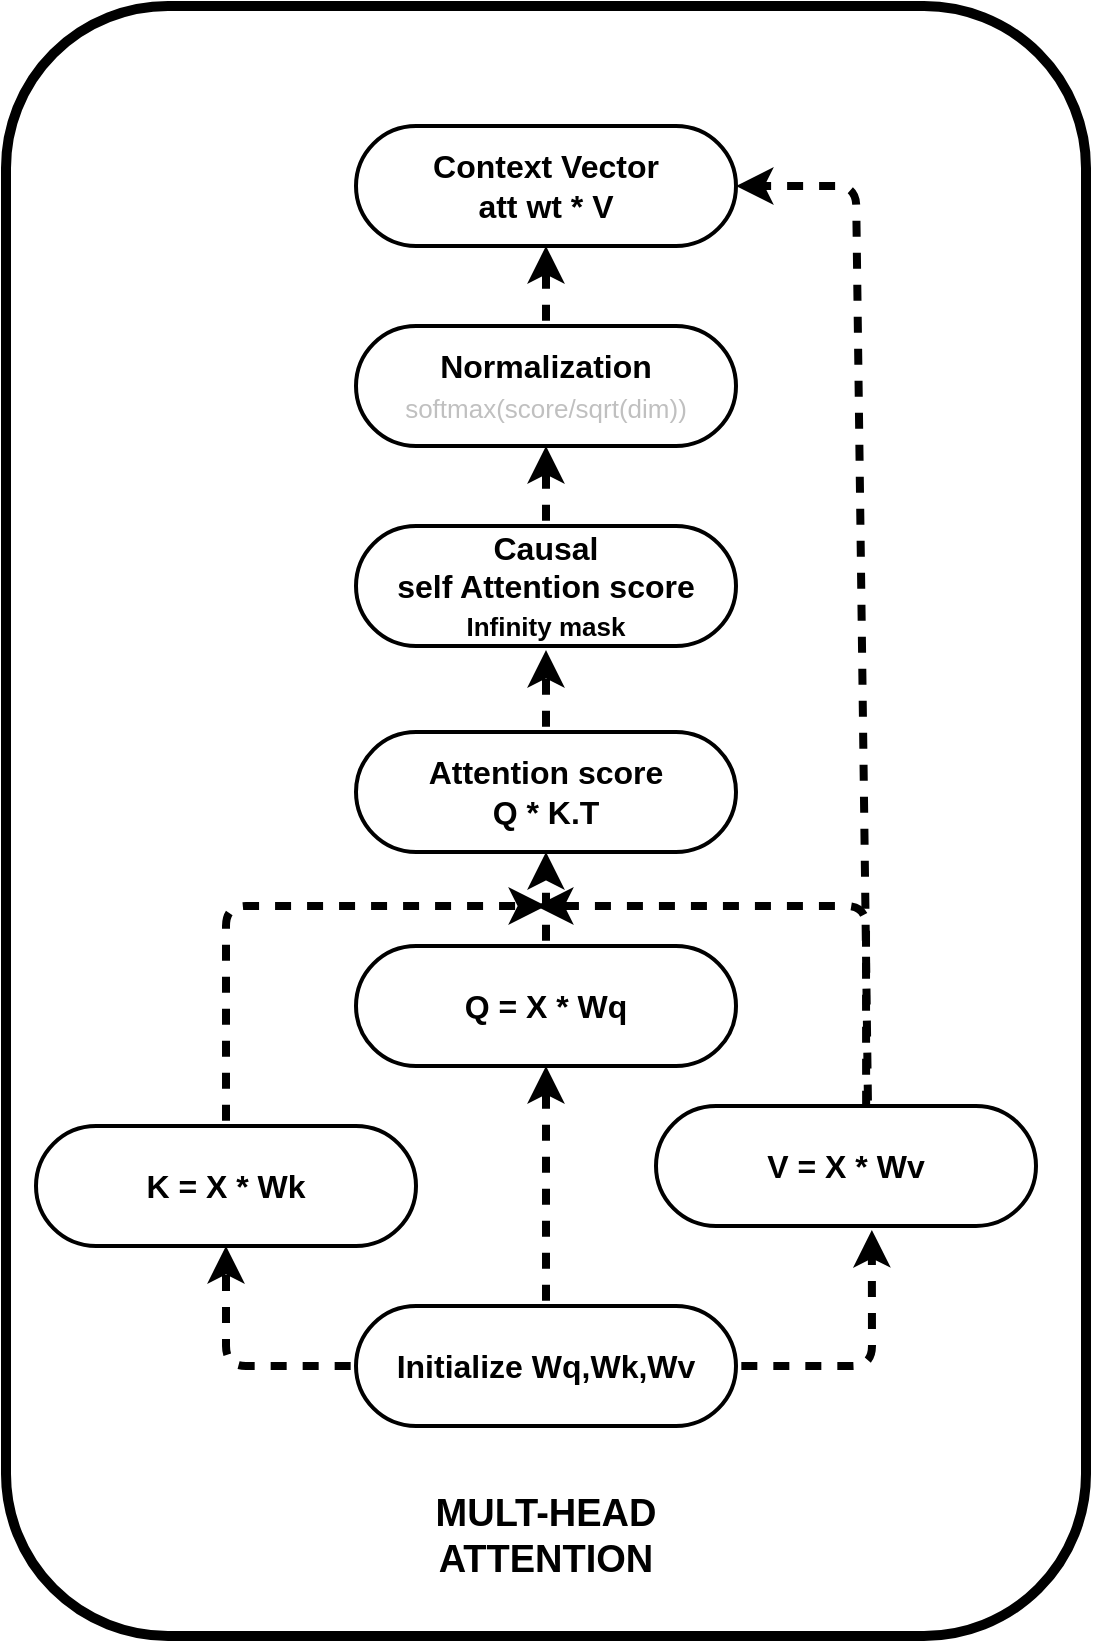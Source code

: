 <mxfile>
    <diagram id="Tux7HH3moysQaIsYETjt" name="Page-1">
        <mxGraphModel dx="244" dy="779" grid="1" gridSize="10" guides="1" tooltips="1" connect="1" arrows="1" fold="1" page="1" pageScale="1" pageWidth="850" pageHeight="1100" math="0" shadow="0">
            <root>
                <mxCell id="0"/>
                <mxCell id="1" parent="0"/>
                <mxCell id="2" value="" style="rounded=1;whiteSpace=wrap;html=1;fontSize=16;fontStyle=1;strokeWidth=5;fillColor=none;gradientColor=#7ea6e0;strokeColor=#000000;" parent="1" vertex="1">
                    <mxGeometry x="1015" y="50" width="540" height="815" as="geometry"/>
                </mxCell>
                <mxCell id="3" value="MULT-HEAD ATTENTION" style="text;html=1;align=center;verticalAlign=middle;whiteSpace=wrap;rounded=0;strokeWidth=2;fontSize=19;fontStyle=1" parent="1" vertex="1">
                    <mxGeometry x="1220" y="800" width="130" height="30" as="geometry"/>
                </mxCell>
                <mxCell id="4" value="" style="edgeStyle=none;html=1;flowAnimation=1;strokeWidth=4;" parent="1" source="5" target="7" edge="1">
                    <mxGeometry relative="1" as="geometry"/>
                </mxCell>
                <mxCell id="5" value="Initialize Wq,Wk,Wv" style="html=1;dashed=0;whiteSpace=wrap;shape=mxgraph.dfd.start;fontSize=16;fontStyle=1;strokeWidth=2;" parent="1" vertex="1">
                    <mxGeometry x="1190" y="700" width="190" height="60" as="geometry"/>
                </mxCell>
                <mxCell id="6" value="" style="edgeStyle=none;html=1;flowAnimation=1;strokeWidth=4;" parent="1" source="7" target="9" edge="1">
                    <mxGeometry relative="1" as="geometry"/>
                </mxCell>
                <mxCell id="7" value="Q = X * Wq" style="html=1;dashed=0;whiteSpace=wrap;shape=mxgraph.dfd.start;fontSize=16;fontStyle=1;strokeWidth=2;" parent="1" vertex="1">
                    <mxGeometry x="1190" y="520" width="190" height="60" as="geometry"/>
                </mxCell>
                <mxCell id="8" value="" style="edgeStyle=none;html=1;flowAnimation=1;strokeWidth=4;" parent="1" source="9" edge="1">
                    <mxGeometry relative="1" as="geometry">
                        <mxPoint x="1285" y="372" as="targetPoint"/>
                    </mxGeometry>
                </mxCell>
                <mxCell id="9" value="Attention score&lt;div&gt;Q * K.T&lt;/div&gt;" style="html=1;dashed=0;whiteSpace=wrap;shape=mxgraph.dfd.start;fontSize=16;fontStyle=1;strokeWidth=2;" parent="1" vertex="1">
                    <mxGeometry x="1190" y="413" width="190" height="60" as="geometry"/>
                </mxCell>
                <mxCell id="10" value="V = X * Wv" style="html=1;dashed=0;whiteSpace=wrap;shape=mxgraph.dfd.start;fontSize=16;fontStyle=1;strokeWidth=2;" parent="1" vertex="1">
                    <mxGeometry x="1340" y="600" width="190" height="60" as="geometry"/>
                </mxCell>
                <mxCell id="11" value="K = X * Wk" style="html=1;dashed=0;whiteSpace=wrap;shape=mxgraph.dfd.start;fontSize=16;fontStyle=1;strokeWidth=2;" parent="1" vertex="1">
                    <mxGeometry x="1030" y="610" width="190" height="60" as="geometry"/>
                </mxCell>
                <mxCell id="12" style="edgeStyle=none;html=1;entryX=0.5;entryY=0.5;entryDx=0;entryDy=30;entryPerimeter=0;flowAnimation=1;strokeWidth=4;" parent="1" source="5" target="11" edge="1">
                    <mxGeometry relative="1" as="geometry">
                        <Array as="points">
                            <mxPoint x="1125" y="730"/>
                        </Array>
                    </mxGeometry>
                </mxCell>
                <mxCell id="13" style="edgeStyle=none;html=1;entryX=0.568;entryY=1.033;entryDx=0;entryDy=0;entryPerimeter=0;flowAnimation=1;strokeWidth=4;" parent="1" source="5" target="10" edge="1">
                    <mxGeometry relative="1" as="geometry">
                        <mxPoint x="1440" y="680" as="targetPoint"/>
                        <Array as="points">
                            <mxPoint x="1448" y="730"/>
                        </Array>
                    </mxGeometry>
                </mxCell>
                <mxCell id="14" style="edgeStyle=none;html=1;flowAnimation=1;strokeWidth=4;" parent="1" source="11" edge="1">
                    <mxGeometry relative="1" as="geometry">
                        <mxPoint x="1285" y="500" as="targetPoint"/>
                        <Array as="points">
                            <mxPoint x="1125" y="500"/>
                            <mxPoint x="1210" y="500"/>
                        </Array>
                    </mxGeometry>
                </mxCell>
                <mxCell id="15" style="edgeStyle=none;html=1;exitX=0.553;exitY=0.05;exitDx=0;exitDy=0;exitPerimeter=0;flowAnimation=1;strokeWidth=4;" parent="1" source="10" edge="1">
                    <mxGeometry relative="1" as="geometry">
                        <mxPoint x="1280" y="500" as="targetPoint"/>
                        <Array as="points">
                            <mxPoint x="1445" y="500"/>
                        </Array>
                    </mxGeometry>
                </mxCell>
                <mxCell id="16" value="" style="edgeStyle=none;html=1;flowAnimation=1;strokeWidth=2;" parent="1" target="17" edge="1">
                    <mxGeometry relative="1" as="geometry">
                        <mxPoint x="1285" y="312" as="sourcePoint"/>
                    </mxGeometry>
                </mxCell>
                <mxCell id="17" value="Causal &lt;br&gt;self Attention score&lt;br&gt;&lt;div&gt;&lt;font style=&quot;font-size: 13px;&quot;&gt;Infinity mask&lt;/font&gt;&lt;/div&gt;" style="html=1;dashed=0;whiteSpace=wrap;shape=mxgraph.dfd.start;fontSize=16;fontStyle=1;strokeWidth=2;" parent="1" vertex="1">
                    <mxGeometry x="1190" y="310" width="190" height="60" as="geometry"/>
                </mxCell>
                <mxCell id="18" value="Normalization&lt;div&gt;&lt;span style=&quot;color: rgb(192, 192, 192); font-weight: normal;&quot;&gt;&lt;font style=&quot;font-size: 13px;&quot;&gt;softmax(score/sqrt(dim))&lt;/font&gt;&lt;/span&gt;&lt;/div&gt;" style="html=1;dashed=0;whiteSpace=wrap;shape=mxgraph.dfd.start;fontSize=16;fontStyle=1;strokeWidth=2;" parent="1" vertex="1">
                    <mxGeometry x="1190" y="210" width="190" height="60" as="geometry"/>
                </mxCell>
                <mxCell id="19" value="" style="endArrow=classic;html=1;entryX=1;entryY=0.5;entryDx=0;entryDy=0;entryPerimeter=0;flowAnimation=1;strokeWidth=4;" parent="1" target="21" edge="1">
                    <mxGeometry width="50" height="50" relative="1" as="geometry">
                        <mxPoint x="1446" y="600" as="sourcePoint"/>
                        <mxPoint x="1383" y="132" as="targetPoint"/>
                        <Array as="points">
                            <mxPoint x="1440" y="140"/>
                        </Array>
                    </mxGeometry>
                </mxCell>
                <mxCell id="20" value="" style="edgeStyle=none;html=1;" parent="1" target="21" edge="1">
                    <mxGeometry relative="1" as="geometry">
                        <mxPoint x="1285" y="130" as="sourcePoint"/>
                    </mxGeometry>
                </mxCell>
                <mxCell id="21" value="Context Vector&lt;div&gt;att wt * V&lt;/div&gt;" style="html=1;dashed=0;whiteSpace=wrap;shape=mxgraph.dfd.start;fontSize=16;fontStyle=1;strokeWidth=2;" parent="1" vertex="1">
                    <mxGeometry x="1190" y="110" width="190" height="60" as="geometry"/>
                </mxCell>
                <mxCell id="22" style="edgeStyle=none;html=1;entryX=0.5;entryY=0.5;entryDx=0;entryDy=30;entryPerimeter=0;flowAnimation=1;strokeWidth=4;" parent="1" source="17" target="18" edge="1">
                    <mxGeometry relative="1" as="geometry"/>
                </mxCell>
                <mxCell id="23" style="edgeStyle=none;html=1;entryX=0.5;entryY=0.5;entryDx=0;entryDy=30;entryPerimeter=0;strokeWidth=4;flowAnimation=1;" parent="1" source="18" target="21" edge="1">
                    <mxGeometry relative="1" as="geometry"/>
                </mxCell>
            </root>
        </mxGraphModel>
    </diagram>
</mxfile>